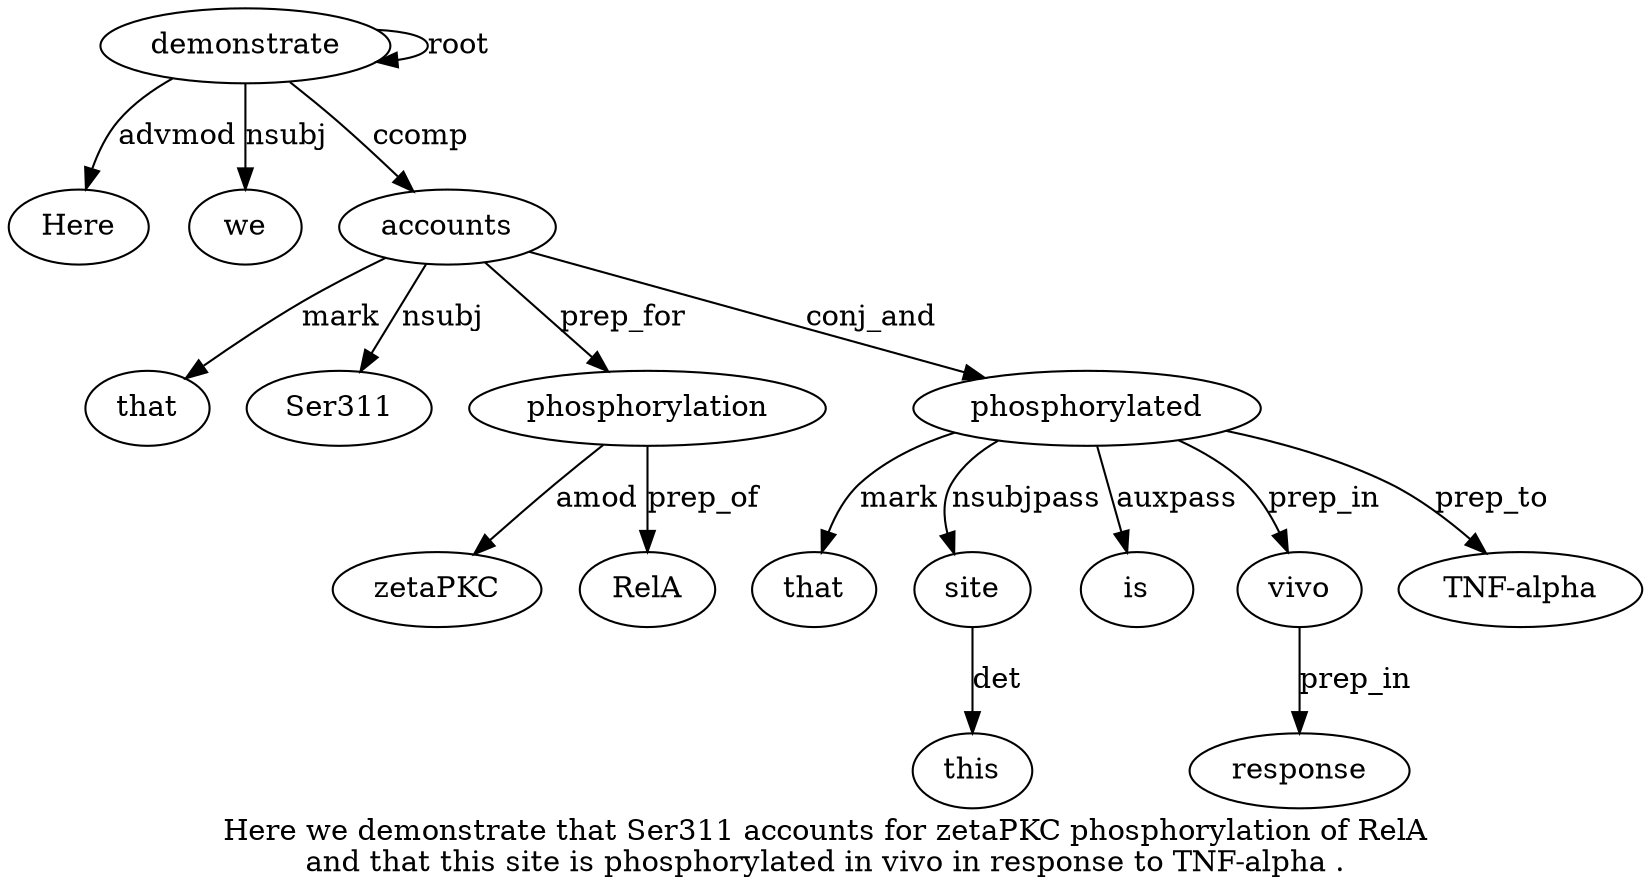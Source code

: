 digraph "Here we demonstrate that Ser311 accounts for zetaPKC phosphorylation of RelA and that this site is phosphorylated in vivo in response to TNF-alpha ." {
label="Here we demonstrate that Ser311 accounts for zetaPKC phosphorylation of RelA
and that this site is phosphorylated in vivo in response to TNF-alpha .";
demonstrate3 [style=filled, fillcolor=white, label=demonstrate];
Here1 [style=filled, fillcolor=white, label=Here];
demonstrate3 -> Here1  [label=advmod];
we2 [style=filled, fillcolor=white, label=we];
demonstrate3 -> we2  [label=nsubj];
demonstrate3 -> demonstrate3  [label=root];
accounts6 [style=filled, fillcolor=white, label=accounts];
that4 [style=filled, fillcolor=white, label=that];
accounts6 -> that4  [label=mark];
Ser3115 [style=filled, fillcolor=white, label=Ser311];
accounts6 -> Ser3115  [label=nsubj];
demonstrate3 -> accounts6  [label=ccomp];
phosphorylation9 [style=filled, fillcolor=white, label=phosphorylation];
zetaPKC8 [style=filled, fillcolor=white, label=zetaPKC];
phosphorylation9 -> zetaPKC8  [label=amod];
accounts6 -> phosphorylation9  [label=prep_for];
RelA11 [style=filled, fillcolor=white, label=RelA];
phosphorylation9 -> RelA11  [label=prep_of];
phosphorylated17 [style=filled, fillcolor=white, label=phosphorylated];
that13 [style=filled, fillcolor=white, label=that];
phosphorylated17 -> that13  [label=mark];
site15 [style=filled, fillcolor=white, label=site];
this14 [style=filled, fillcolor=white, label=this];
site15 -> this14  [label=det];
phosphorylated17 -> site15  [label=nsubjpass];
is16 [style=filled, fillcolor=white, label=is];
phosphorylated17 -> is16  [label=auxpass];
accounts6 -> phosphorylated17  [label=conj_and];
vivo19 [style=filled, fillcolor=white, label=vivo];
phosphorylated17 -> vivo19  [label=prep_in];
response21 [style=filled, fillcolor=white, label=response];
vivo19 -> response21  [label=prep_in];
"TNF-alpha23" [style=filled, fillcolor=white, label="TNF-alpha"];
phosphorylated17 -> "TNF-alpha23"  [label=prep_to];
}
